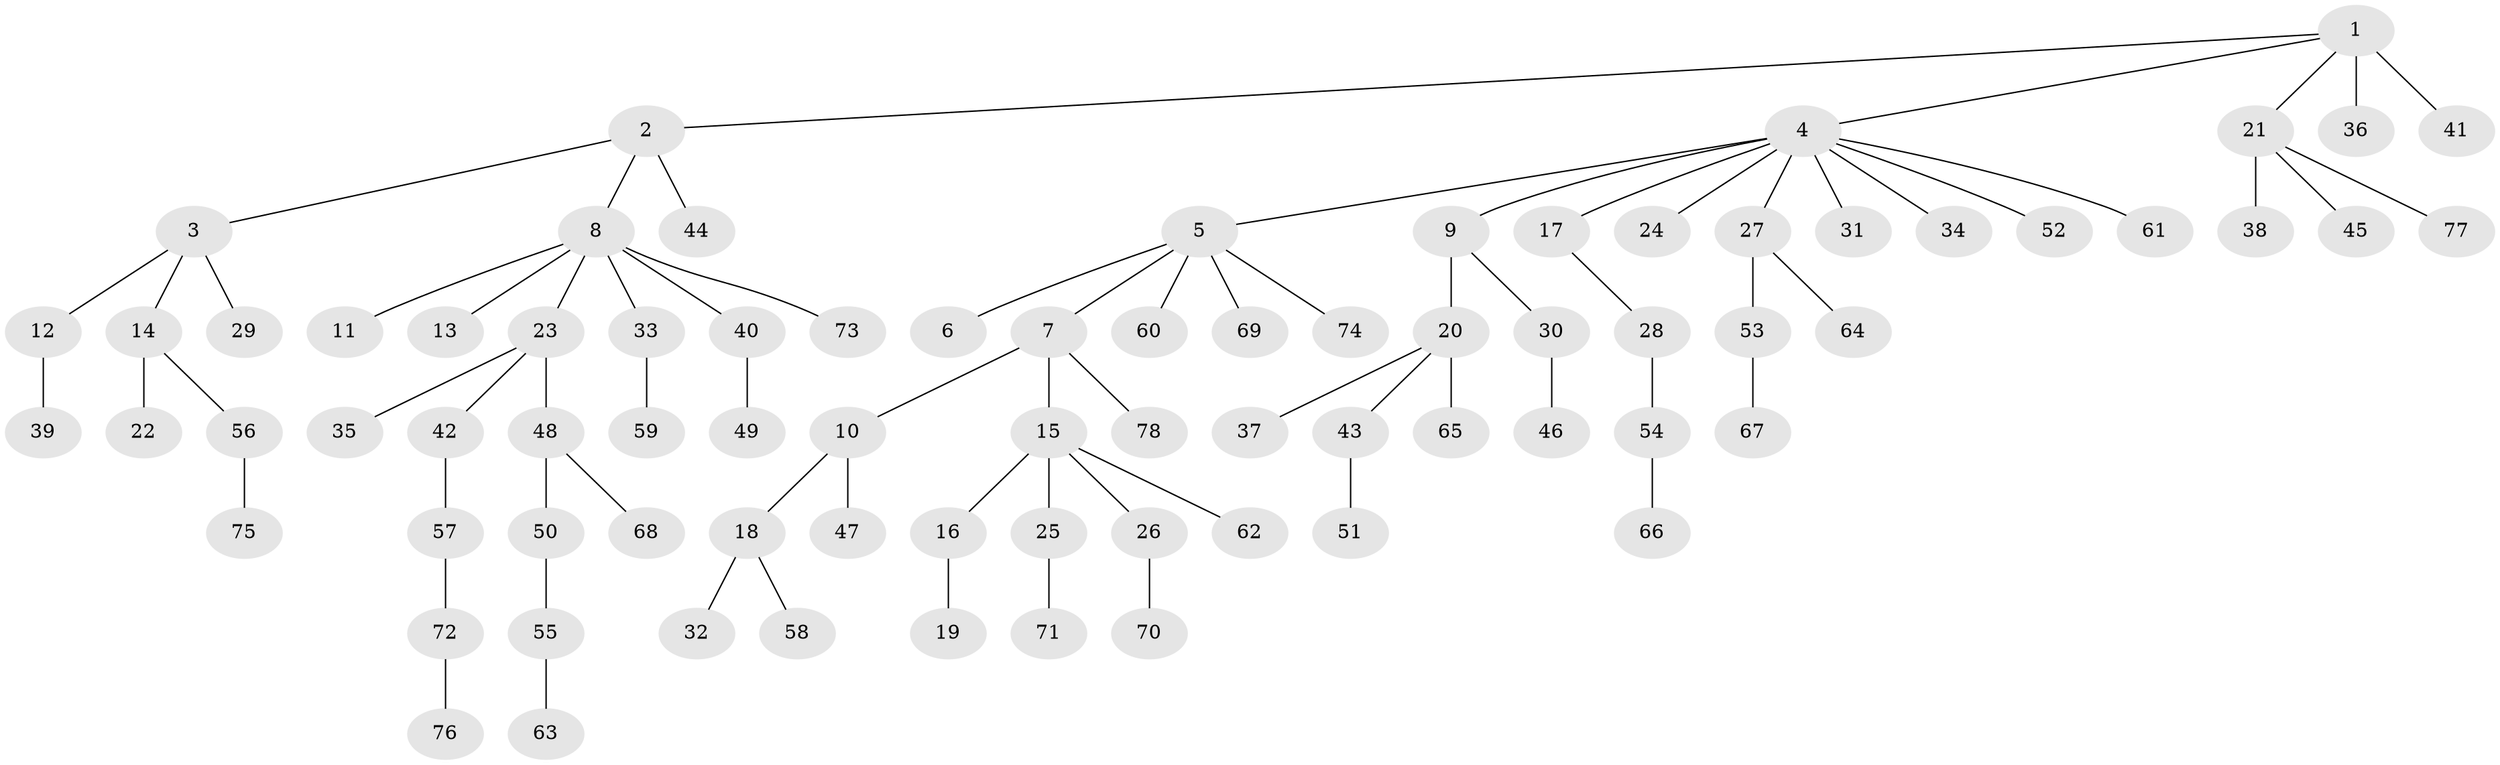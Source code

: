 // original degree distribution, {5: 0.03875968992248062, 4: 0.05426356589147287, 11: 0.007751937984496124, 7: 0.007751937984496124, 2: 0.27906976744186046, 8: 0.007751937984496124, 3: 0.08527131782945736, 1: 0.5116279069767442, 6: 0.007751937984496124}
// Generated by graph-tools (version 1.1) at 2025/52/03/04/25 22:52:03]
// undirected, 78 vertices, 77 edges
graph export_dot {
  node [color=gray90,style=filled];
  1;
  2;
  3;
  4;
  5;
  6;
  7;
  8;
  9;
  10;
  11;
  12;
  13;
  14;
  15;
  16;
  17;
  18;
  19;
  20;
  21;
  22;
  23;
  24;
  25;
  26;
  27;
  28;
  29;
  30;
  31;
  32;
  33;
  34;
  35;
  36;
  37;
  38;
  39;
  40;
  41;
  42;
  43;
  44;
  45;
  46;
  47;
  48;
  49;
  50;
  51;
  52;
  53;
  54;
  55;
  56;
  57;
  58;
  59;
  60;
  61;
  62;
  63;
  64;
  65;
  66;
  67;
  68;
  69;
  70;
  71;
  72;
  73;
  74;
  75;
  76;
  77;
  78;
  1 -- 2 [weight=1.0];
  1 -- 4 [weight=1.0];
  1 -- 21 [weight=1.0];
  1 -- 36 [weight=3.0];
  1 -- 41 [weight=1.0];
  2 -- 3 [weight=1.0];
  2 -- 8 [weight=1.0];
  2 -- 44 [weight=1.0];
  3 -- 12 [weight=1.0];
  3 -- 14 [weight=1.0];
  3 -- 29 [weight=1.0];
  4 -- 5 [weight=1.0];
  4 -- 9 [weight=1.0];
  4 -- 17 [weight=1.0];
  4 -- 24 [weight=1.0];
  4 -- 27 [weight=1.0];
  4 -- 31 [weight=1.0];
  4 -- 34 [weight=1.0];
  4 -- 52 [weight=1.0];
  4 -- 61 [weight=1.0];
  5 -- 6 [weight=1.0];
  5 -- 7 [weight=1.0];
  5 -- 60 [weight=1.0];
  5 -- 69 [weight=1.0];
  5 -- 74 [weight=1.0];
  7 -- 10 [weight=1.0];
  7 -- 15 [weight=1.0];
  7 -- 78 [weight=1.0];
  8 -- 11 [weight=1.0];
  8 -- 13 [weight=1.0];
  8 -- 23 [weight=1.0];
  8 -- 33 [weight=1.0];
  8 -- 40 [weight=1.0];
  8 -- 73 [weight=1.0];
  9 -- 20 [weight=1.0];
  9 -- 30 [weight=1.0];
  10 -- 18 [weight=1.0];
  10 -- 47 [weight=1.0];
  12 -- 39 [weight=1.0];
  14 -- 22 [weight=1.0];
  14 -- 56 [weight=1.0];
  15 -- 16 [weight=1.0];
  15 -- 25 [weight=1.0];
  15 -- 26 [weight=1.0];
  15 -- 62 [weight=1.0];
  16 -- 19 [weight=1.0];
  17 -- 28 [weight=1.0];
  18 -- 32 [weight=1.0];
  18 -- 58 [weight=1.0];
  20 -- 37 [weight=1.0];
  20 -- 43 [weight=1.0];
  20 -- 65 [weight=1.0];
  21 -- 38 [weight=1.0];
  21 -- 45 [weight=1.0];
  21 -- 77 [weight=1.0];
  23 -- 35 [weight=1.0];
  23 -- 42 [weight=1.0];
  23 -- 48 [weight=1.0];
  25 -- 71 [weight=1.0];
  26 -- 70 [weight=1.0];
  27 -- 53 [weight=1.0];
  27 -- 64 [weight=1.0];
  28 -- 54 [weight=1.0];
  30 -- 46 [weight=1.0];
  33 -- 59 [weight=1.0];
  40 -- 49 [weight=1.0];
  42 -- 57 [weight=1.0];
  43 -- 51 [weight=1.0];
  48 -- 50 [weight=1.0];
  48 -- 68 [weight=1.0];
  50 -- 55 [weight=1.0];
  53 -- 67 [weight=1.0];
  54 -- 66 [weight=1.0];
  55 -- 63 [weight=1.0];
  56 -- 75 [weight=1.0];
  57 -- 72 [weight=1.0];
  72 -- 76 [weight=1.0];
}
